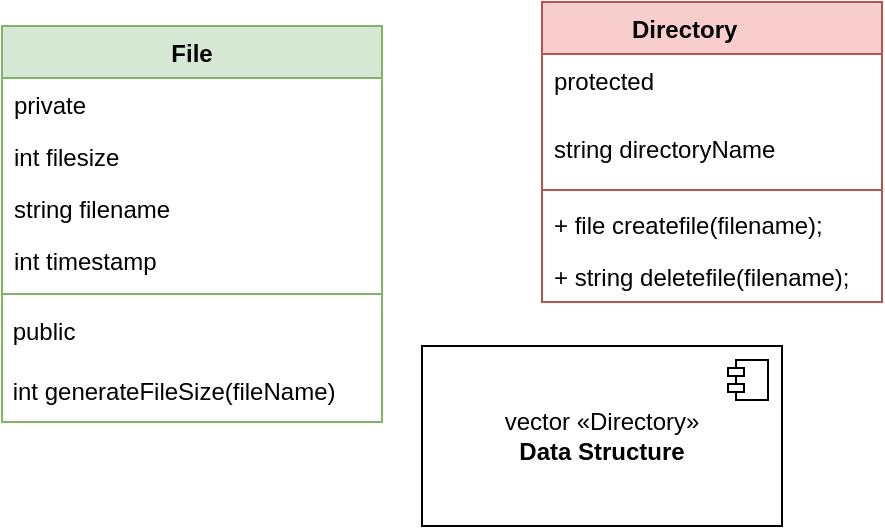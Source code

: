 <mxfile version="22.1.5" type="github">
  <diagram name="Page-1" id="c4acf3e9-155e-7222-9cf6-157b1a14988f">
    <mxGraphModel dx="1434" dy="758" grid="1" gridSize="10" guides="1" tooltips="1" connect="1" arrows="1" fold="1" page="1" pageScale="1" pageWidth="850" pageHeight="1100" background="none" math="0" shadow="0">
      <root>
        <mxCell id="0" />
        <mxCell id="1" parent="0" />
        <mxCell id="sKS_7kBiRfxVpjQiNUxZ-1" value="File" style="swimlane;fontStyle=1;align=center;verticalAlign=top;childLayout=stackLayout;horizontal=1;startSize=26;horizontalStack=0;resizeParent=1;resizeParentMax=0;resizeLast=0;collapsible=1;marginBottom=0;whiteSpace=wrap;html=1;fillColor=#d5e8d4;strokeColor=#82b366;" parent="1" vertex="1">
          <mxGeometry x="70" y="70" width="190" height="198" as="geometry" />
        </mxCell>
        <mxCell id="sKS_7kBiRfxVpjQiNUxZ-5" value="private" style="text;strokeColor=none;fillColor=none;align=left;verticalAlign=top;spacingLeft=4;spacingRight=4;overflow=hidden;rotatable=0;points=[[0,0.5],[1,0.5]];portConstraint=eastwest;whiteSpace=wrap;html=1;" parent="sKS_7kBiRfxVpjQiNUxZ-1" vertex="1">
          <mxGeometry y="26" width="190" height="26" as="geometry" />
        </mxCell>
        <mxCell id="sKS_7kBiRfxVpjQiNUxZ-6" value="int filesize" style="text;strokeColor=none;fillColor=none;align=left;verticalAlign=top;spacingLeft=4;spacingRight=4;overflow=hidden;rotatable=0;points=[[0,0.5],[1,0.5]];portConstraint=eastwest;whiteSpace=wrap;html=1;" parent="sKS_7kBiRfxVpjQiNUxZ-1" vertex="1">
          <mxGeometry y="52" width="190" height="26" as="geometry" />
        </mxCell>
        <mxCell id="sKS_7kBiRfxVpjQiNUxZ-7" value="string filename" style="text;strokeColor=none;fillColor=none;align=left;verticalAlign=top;spacingLeft=4;spacingRight=4;overflow=hidden;rotatable=0;points=[[0,0.5],[1,0.5]];portConstraint=eastwest;whiteSpace=wrap;html=1;" parent="sKS_7kBiRfxVpjQiNUxZ-1" vertex="1">
          <mxGeometry y="78" width="190" height="26" as="geometry" />
        </mxCell>
        <mxCell id="sKS_7kBiRfxVpjQiNUxZ-2" value="int timestamp" style="text;strokeColor=none;fillColor=none;align=left;verticalAlign=top;spacingLeft=4;spacingRight=4;overflow=hidden;rotatable=0;points=[[0,0.5],[1,0.5]];portConstraint=eastwest;whiteSpace=wrap;html=1;" parent="sKS_7kBiRfxVpjQiNUxZ-1" vertex="1">
          <mxGeometry y="104" width="190" height="26" as="geometry" />
        </mxCell>
        <mxCell id="sKS_7kBiRfxVpjQiNUxZ-31" value="" style="line;strokeWidth=1;fillColor=none;align=left;verticalAlign=middle;spacingTop=-1;spacingLeft=3;spacingRight=3;rotatable=0;labelPosition=right;points=[];portConstraint=eastwest;strokeColor=inherit;" parent="sKS_7kBiRfxVpjQiNUxZ-1" vertex="1">
          <mxGeometry y="130" width="190" height="8" as="geometry" />
        </mxCell>
        <mxCell id="sKS_7kBiRfxVpjQiNUxZ-37" value="&amp;nbsp;public" style="text;html=1;align=left;verticalAlign=middle;resizable=0;points=[];autosize=1;strokeColor=none;fillColor=none;" parent="sKS_7kBiRfxVpjQiNUxZ-1" vertex="1">
          <mxGeometry y="138" width="190" height="30" as="geometry" />
        </mxCell>
        <mxCell id="sKS_7kBiRfxVpjQiNUxZ-38" value="&amp;nbsp;int generateFileSize(fileName)" style="text;html=1;align=left;verticalAlign=middle;resizable=0;points=[];autosize=1;strokeColor=none;fillColor=none;" parent="sKS_7kBiRfxVpjQiNUxZ-1" vertex="1">
          <mxGeometry y="168" width="190" height="30" as="geometry" />
        </mxCell>
        <mxCell id="sKS_7kBiRfxVpjQiNUxZ-22" value="Directory&lt;span style=&quot;white-space: pre;&quot;&gt;&#x9;&lt;/span&gt;" style="swimlane;fontStyle=1;align=center;verticalAlign=top;childLayout=stackLayout;horizontal=1;startSize=26;horizontalStack=0;resizeParent=1;resizeParentMax=0;resizeLast=0;collapsible=1;marginBottom=0;whiteSpace=wrap;html=1;fillColor=#f8cecc;strokeColor=#b85450;" parent="1" vertex="1">
          <mxGeometry x="340" y="58" width="170" height="150" as="geometry" />
        </mxCell>
        <mxCell id="sKS_7kBiRfxVpjQiNUxZ-26" value="protected" style="text;strokeColor=none;fillColor=none;align=left;verticalAlign=top;spacingLeft=4;spacingRight=4;overflow=hidden;rotatable=0;points=[[0,0.5],[1,0.5]];portConstraint=eastwest;whiteSpace=wrap;html=1;" parent="sKS_7kBiRfxVpjQiNUxZ-22" vertex="1">
          <mxGeometry y="26" width="170" height="34" as="geometry" />
        </mxCell>
        <mxCell id="sKS_7kBiRfxVpjQiNUxZ-27" value="string directoryName" style="text;strokeColor=none;fillColor=none;align=left;verticalAlign=top;spacingLeft=4;spacingRight=4;overflow=hidden;rotatable=0;points=[[0,0.5],[1,0.5]];portConstraint=eastwest;whiteSpace=wrap;html=1;" parent="sKS_7kBiRfxVpjQiNUxZ-22" vertex="1">
          <mxGeometry y="60" width="170" height="30" as="geometry" />
        </mxCell>
        <mxCell id="sKS_7kBiRfxVpjQiNUxZ-24" value="" style="line;strokeWidth=1;fillColor=none;align=left;verticalAlign=middle;spacingTop=-1;spacingLeft=3;spacingRight=3;rotatable=0;labelPosition=right;points=[];portConstraint=eastwest;strokeColor=inherit;" parent="sKS_7kBiRfxVpjQiNUxZ-22" vertex="1">
          <mxGeometry y="90" width="170" height="8" as="geometry" />
        </mxCell>
        <mxCell id="sKS_7kBiRfxVpjQiNUxZ-8" value="+ file createfile(filename);&amp;nbsp;" style="text;strokeColor=none;fillColor=none;align=left;verticalAlign=top;spacingLeft=4;spacingRight=4;overflow=hidden;rotatable=0;points=[[0,0.5],[1,0.5]];portConstraint=eastwest;whiteSpace=wrap;html=1;" parent="sKS_7kBiRfxVpjQiNUxZ-22" vertex="1">
          <mxGeometry y="98" width="170" height="26" as="geometry" />
        </mxCell>
        <mxCell id="sKS_7kBiRfxVpjQiNUxZ-9" value="+ string deletefile(filename);&amp;nbsp;" style="text;strokeColor=none;fillColor=none;align=left;verticalAlign=top;spacingLeft=4;spacingRight=4;overflow=hidden;rotatable=0;points=[[0,0.5],[1,0.5]];portConstraint=eastwest;whiteSpace=wrap;html=1;" parent="sKS_7kBiRfxVpjQiNUxZ-22" vertex="1">
          <mxGeometry y="124" width="170" height="26" as="geometry" />
        </mxCell>
        <mxCell id="sKS_7kBiRfxVpjQiNUxZ-39" value="vector «Directory»&lt;br&gt;&lt;b&gt;Data Structure&lt;/b&gt;" style="html=1;dropTarget=0;whiteSpace=wrap;" parent="1" vertex="1">
          <mxGeometry x="280" y="230" width="180" height="90" as="geometry" />
        </mxCell>
        <mxCell id="sKS_7kBiRfxVpjQiNUxZ-40" value="" style="shape=module;jettyWidth=8;jettyHeight=4;" parent="sKS_7kBiRfxVpjQiNUxZ-39" vertex="1">
          <mxGeometry x="1" width="20" height="20" relative="1" as="geometry">
            <mxPoint x="-27" y="7" as="offset" />
          </mxGeometry>
        </mxCell>
      </root>
    </mxGraphModel>
  </diagram>
</mxfile>
